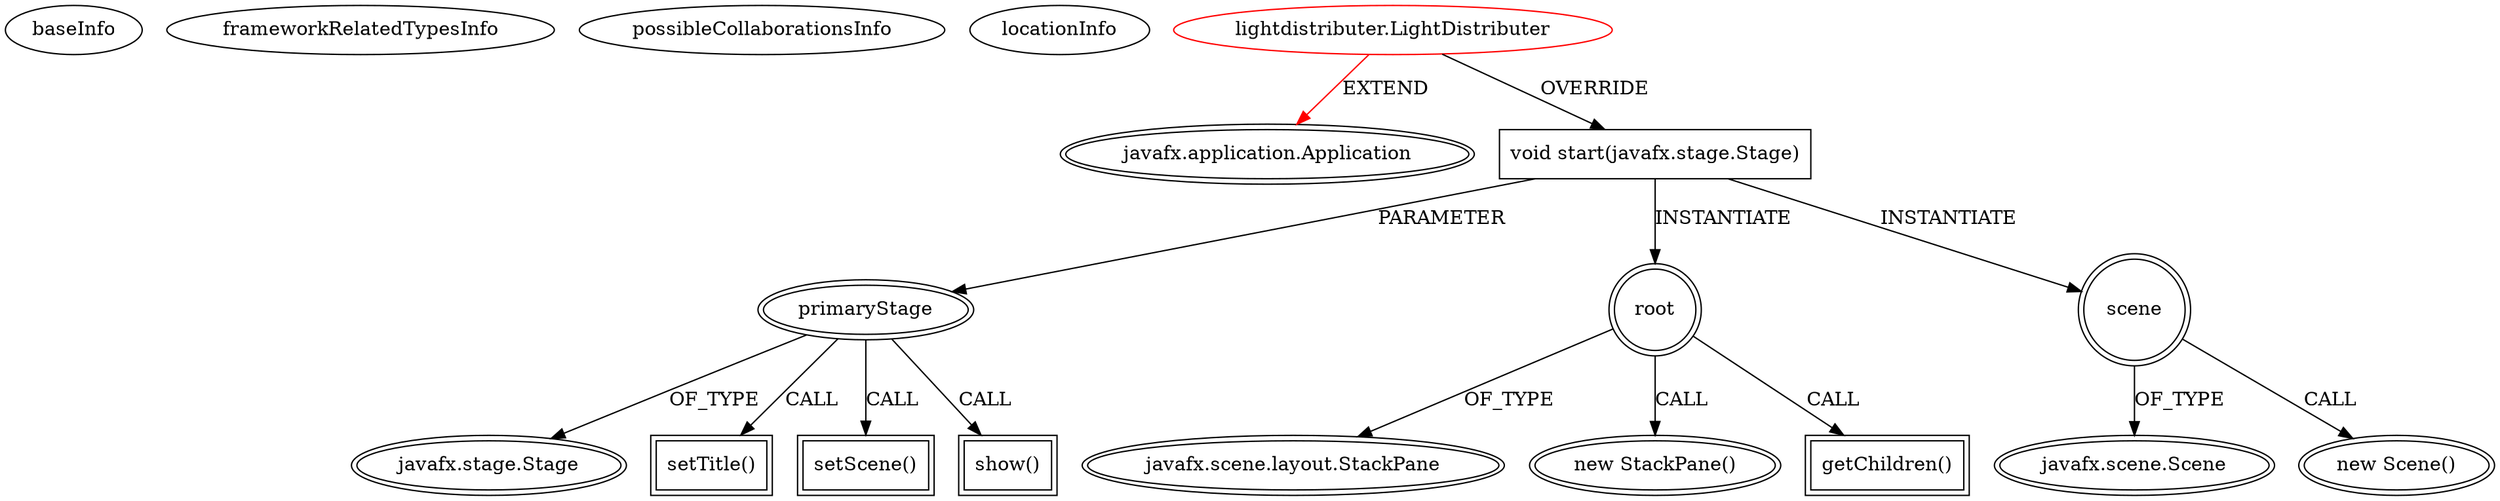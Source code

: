 digraph {
baseInfo[graphId=327,category="extension_graph",isAnonymous=false,possibleRelation=false]
frameworkRelatedTypesInfo[0="javafx.application.Application"]
possibleCollaborationsInfo[]
locationInfo[projectName="DarthKipsu-LightingDistributer",filePath="/DarthKipsu-LightingDistributer/LightingDistributer-master/src/lightdistributer/LightDistributer.java",contextSignature="LightDistributer",graphId="327"]
0[label="lightdistributer.LightDistributer",vertexType="ROOT_CLIENT_CLASS_DECLARATION",isFrameworkType=false,color=red]
1[label="javafx.application.Application",vertexType="FRAMEWORK_CLASS_TYPE",isFrameworkType=true,peripheries=2]
2[label="void start(javafx.stage.Stage)",vertexType="OVERRIDING_METHOD_DECLARATION",isFrameworkType=false,shape=box]
3[label="primaryStage",vertexType="PARAMETER_DECLARATION",isFrameworkType=true,peripheries=2]
4[label="javafx.stage.Stage",vertexType="FRAMEWORK_CLASS_TYPE",isFrameworkType=true,peripheries=2]
6[label="root",vertexType="VARIABLE_EXPRESION",isFrameworkType=true,peripheries=2,shape=circle]
7[label="javafx.scene.layout.StackPane",vertexType="FRAMEWORK_CLASS_TYPE",isFrameworkType=true,peripheries=2]
5[label="new StackPane()",vertexType="CONSTRUCTOR_CALL",isFrameworkType=true,peripheries=2]
9[label="getChildren()",vertexType="INSIDE_CALL",isFrameworkType=true,peripheries=2,shape=box]
11[label="scene",vertexType="VARIABLE_EXPRESION",isFrameworkType=true,peripheries=2,shape=circle]
12[label="javafx.scene.Scene",vertexType="FRAMEWORK_CLASS_TYPE",isFrameworkType=true,peripheries=2]
10[label="new Scene()",vertexType="CONSTRUCTOR_CALL",isFrameworkType=true,peripheries=2]
14[label="setTitle()",vertexType="INSIDE_CALL",isFrameworkType=true,peripheries=2,shape=box]
16[label="setScene()",vertexType="INSIDE_CALL",isFrameworkType=true,peripheries=2,shape=box]
18[label="show()",vertexType="INSIDE_CALL",isFrameworkType=true,peripheries=2,shape=box]
0->1[label="EXTEND",color=red]
0->2[label="OVERRIDE"]
3->4[label="OF_TYPE"]
2->3[label="PARAMETER"]
2->6[label="INSTANTIATE"]
6->7[label="OF_TYPE"]
6->5[label="CALL"]
6->9[label="CALL"]
2->11[label="INSTANTIATE"]
11->12[label="OF_TYPE"]
11->10[label="CALL"]
3->14[label="CALL"]
3->16[label="CALL"]
3->18[label="CALL"]
}
